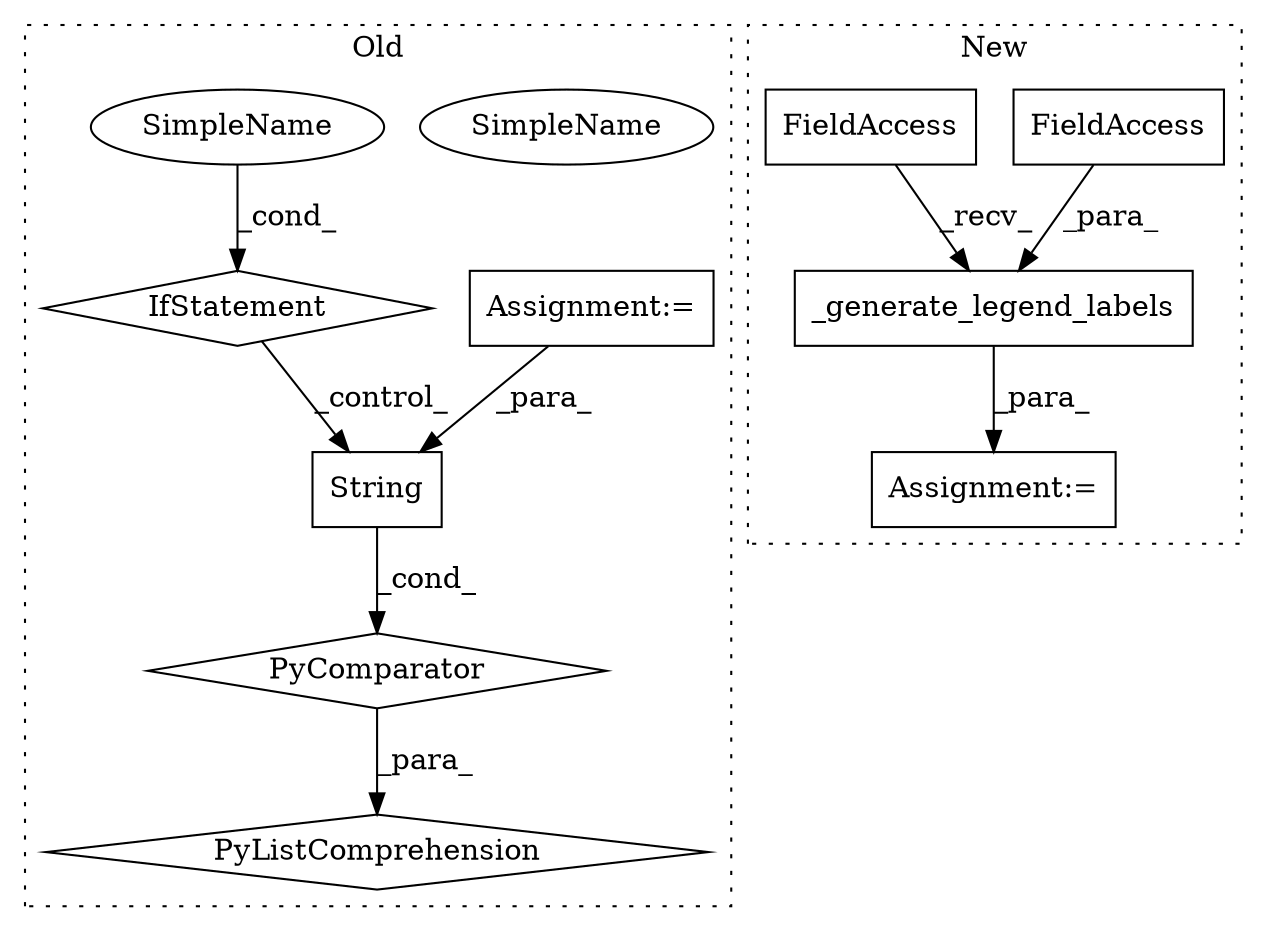 digraph G {
subgraph cluster0 {
1 [label="IfStatement" a="25" s="17028" l="32" shape="diamond"];
3 [label="SimpleName" a="42" s="17055" l="5" shape="ellipse"];
4 [label="String" a="32" s="16961,16969" l="7,1" shape="box"];
5 [label="PyComparator" a="113" s="17028" l="32" shape="diamond"];
8 [label="Assignment:=" a="7" s="17028" l="32" shape="box"];
10 [label="PyListComprehension" a="109" s="16961" l="107" shape="diamond"];
11 [label="SimpleName" a="42" s="17055" l="5" shape="ellipse"];
label = "Old";
style="dotted";
}
subgraph cluster1 {
2 [label="_generate_legend_labels" a="32" s="17087,17144" l="24,1" shape="box"];
6 [label="FieldAccess" a="22" s="17128" l="16" shape="box"];
7 [label="FieldAccess" a="22" s="17071" l="5" shape="box"];
9 [label="Assignment:=" a="7" s="17070" l="1" shape="box"];
label = "New";
style="dotted";
}
1 -> 4 [label="_control_"];
2 -> 9 [label="_para_"];
4 -> 5 [label="_cond_"];
5 -> 10 [label="_para_"];
6 -> 2 [label="_para_"];
7 -> 2 [label="_recv_"];
8 -> 4 [label="_para_"];
11 -> 1 [label="_cond_"];
}